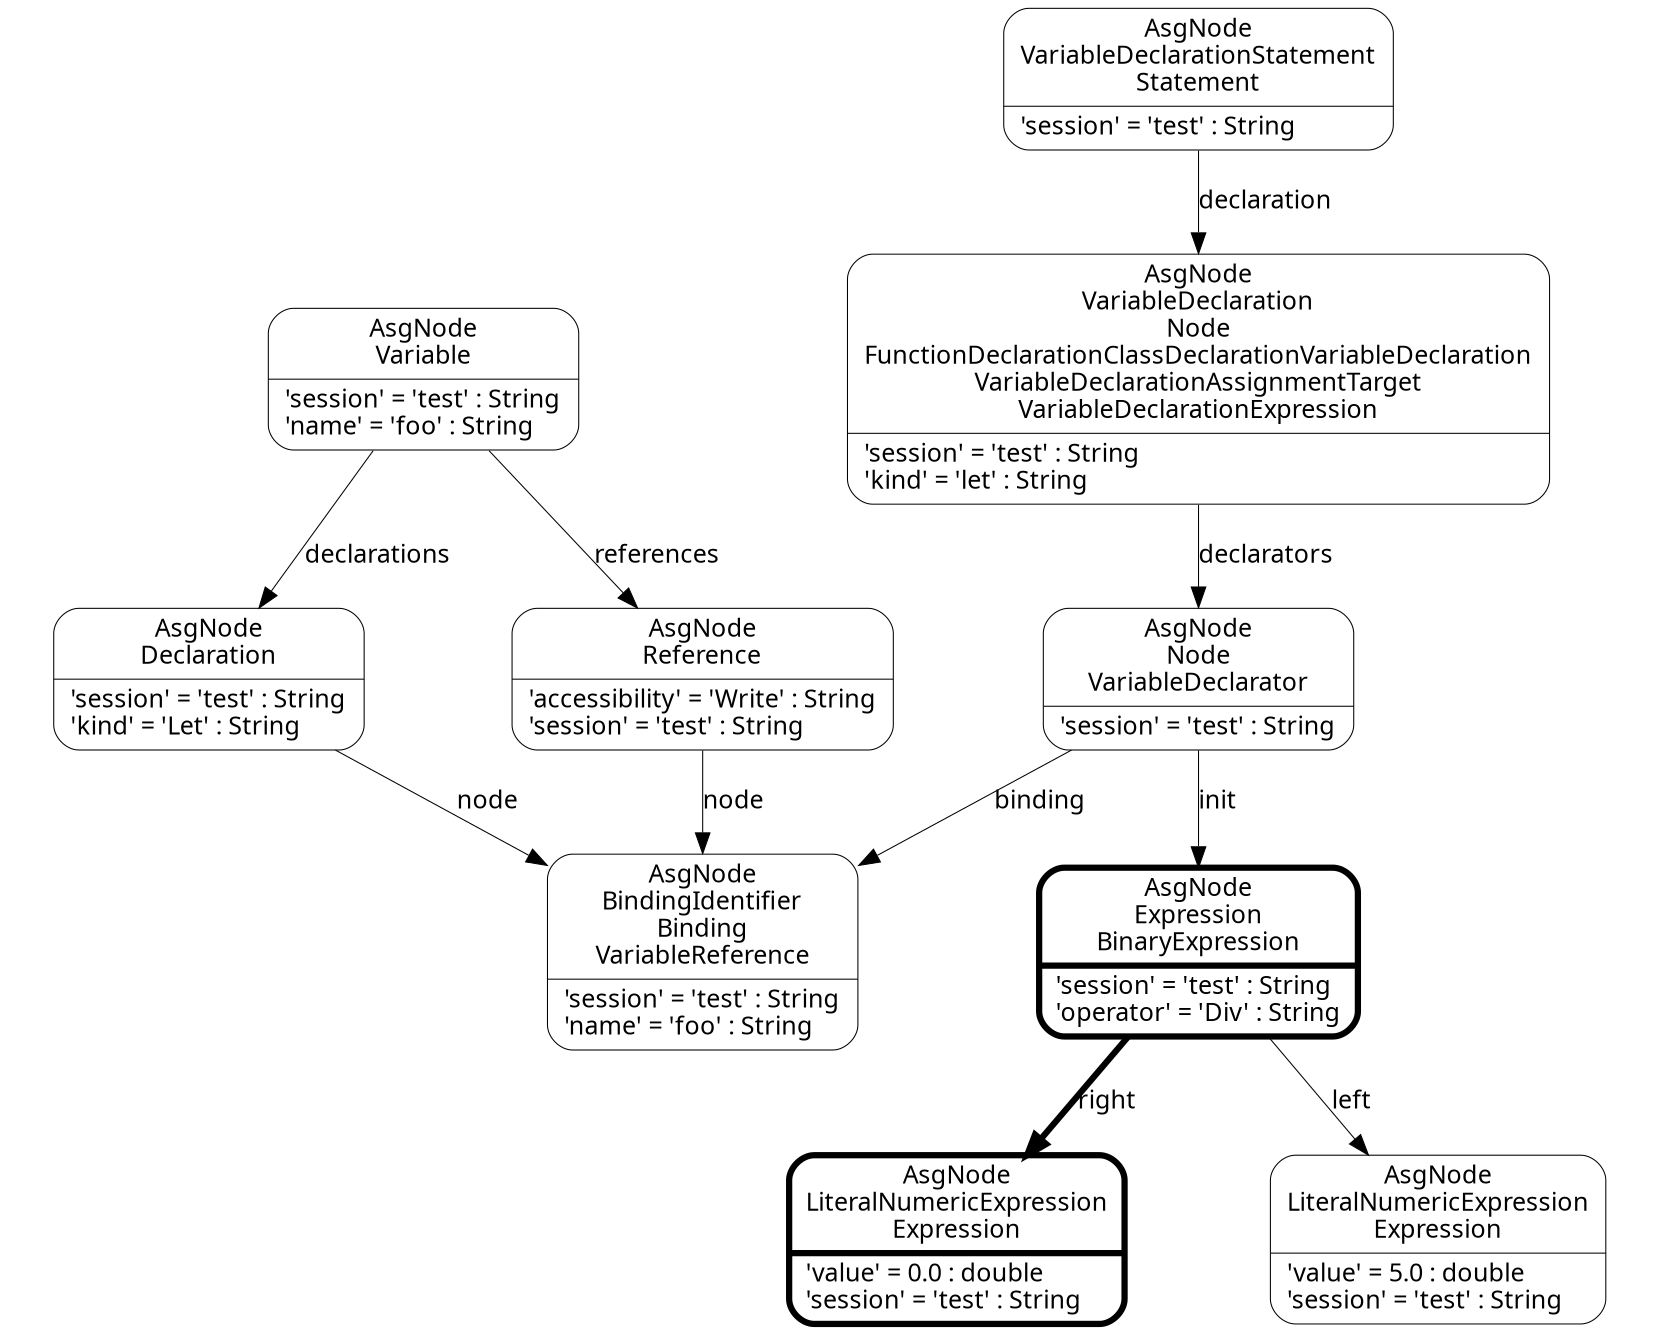 digraph Neo {
  ratio = 0.8
  node [
    fontsize = "12"
    shape = "Mrecord"
    fontname = "Noto Sans"
    penwidth = 0.5
  ]
  edge [
    fontname = "Noto Sans"
    fontsize = "12"
    penwidth = 0.5
  ]
  N2 [
    label = "{AsgNode\nVariableDeclaration\nNode\nFunctionDeclarationClassDeclarationVariableDeclaration\nVariableDeclarationAssignmentTarget\nVariableDeclarationExpression|'session' = 'test' : String\l'kind' = 'let' : String\l}"
  ]
  N2 -> N32 [
    label = "declarators\n"
  ]
  N5 [
    label = "{AsgNode\nLiteralNumericExpression\nExpression|'value' = 0.0 : double\l'session' = 'test' : String\l}"
    penwidth = 3
  ]
  N7 [
    label = "{AsgNode\nExpression\nBinaryExpression|'session' = 'test' : String\l'operator' = 'Div' : String\l}"
    penwidth = 3
  ]
  N7 -> N5 [
    label = "right\n"
    penwidth = 3
  ]
  N7 -> N33 [
    label = "left\n"
  ]
  N30 [
    label = "{AsgNode\nDeclaration|'session' = 'test' : String\l'kind' = 'Let' : String\l}"
  ]
  N30 -> N39 [
    label = "node\n"
  ]
  N32 [
    label = "{AsgNode\nNode\nVariableDeclarator|'session' = 'test' : String\l}"
  ]
  N32 -> N7 [
    label = "init\n"
  ]
  N32 -> N39 [
    label = "binding\n"
  ]
  N33 [
    label = "{AsgNode\nLiteralNumericExpression\nExpression|'value' = 5.0 : double\l'session' = 'test' : String\l}"
  ]
  N34 [
    label = "{AsgNode\nVariableDeclarationStatement\nStatement|'session' = 'test' : String\l}"
  ]
  N34 -> N2 [
    label = "declaration\n"
  ]
  N39 [
    label = "{AsgNode\nBindingIdentifier\nBinding\nVariableReference|'session' = 'test' : String\l'name' = 'foo' : String\l}"
  ]
  N47 [
    label = "{AsgNode\nReference|'accessibility' = 'Write' : String\l'session' = 'test' : String\l}"
  ]
  N47 -> N39 [
    label = "node\n"
  ]
  N48 [
    label = "{AsgNode\nVariable|'session' = 'test' : String\l'name' = 'foo' : String\l}"
  ]
  N48 -> N47 [
    label = "references\n"
  ]
  N48 -> N30 [
    label = "declarations\n"
  ]
}
